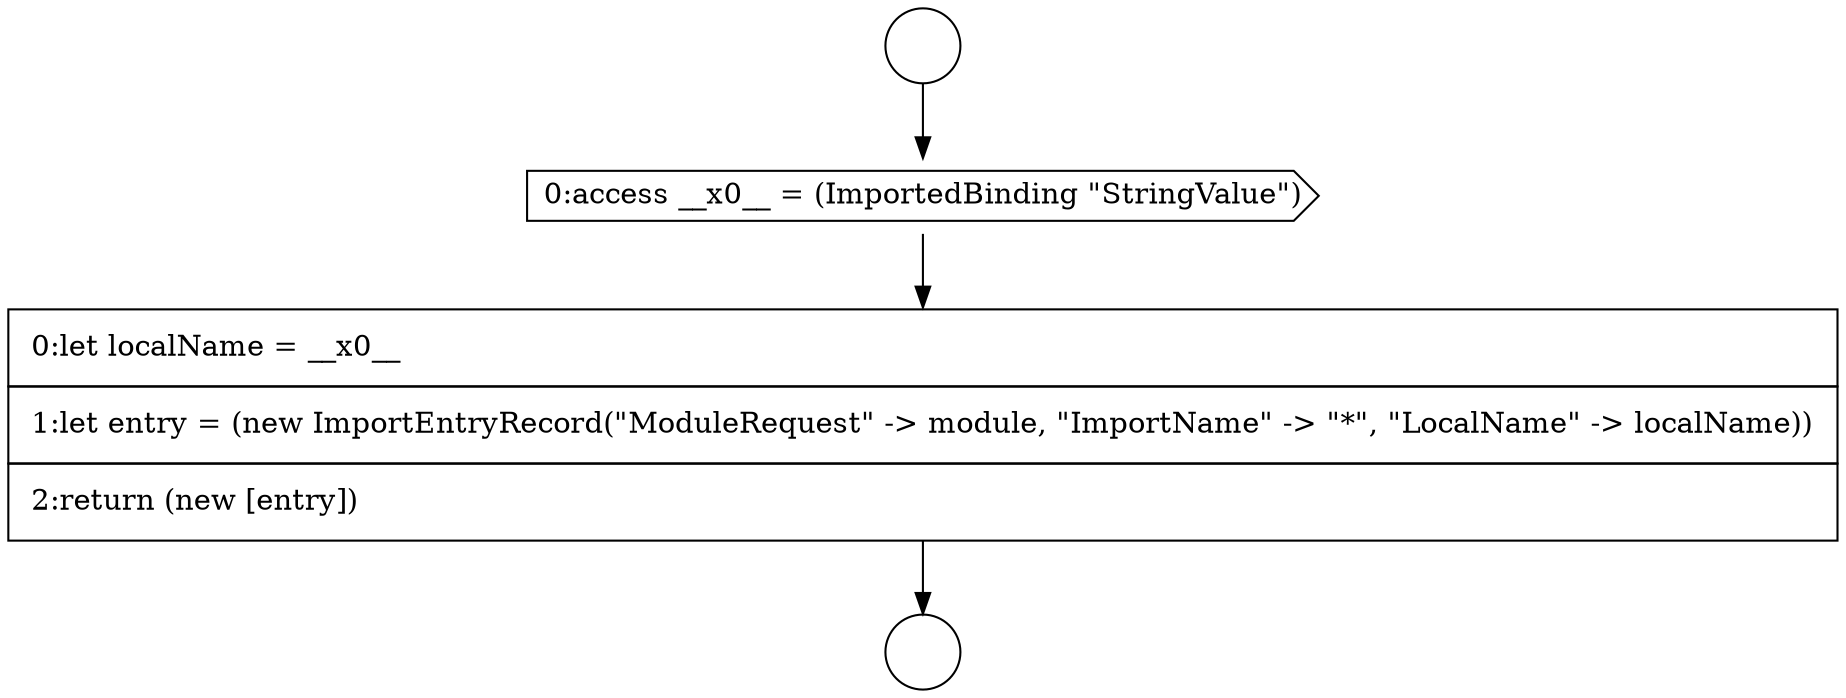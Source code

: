 digraph {
  node9952 [shape=circle label=" " color="black" fillcolor="white" style=filled]
  node9954 [shape=cds, label=<<font color="black">0:access __x0__ = (ImportedBinding &quot;StringValue&quot;)</font>> color="black" fillcolor="white" style=filled]
  node9955 [shape=none, margin=0, label=<<font color="black">
    <table border="0" cellborder="1" cellspacing="0" cellpadding="10">
      <tr><td align="left">0:let localName = __x0__</td></tr>
      <tr><td align="left">1:let entry = (new ImportEntryRecord(&quot;ModuleRequest&quot; -&gt; module, &quot;ImportName&quot; -&gt; &quot;*&quot;, &quot;LocalName&quot; -&gt; localName))</td></tr>
      <tr><td align="left">2:return (new [entry])</td></tr>
    </table>
  </font>> color="black" fillcolor="white" style=filled]
  node9953 [shape=circle label=" " color="black" fillcolor="white" style=filled]
  node9952 -> node9954 [ color="black"]
  node9954 -> node9955 [ color="black"]
  node9955 -> node9953 [ color="black"]
}
